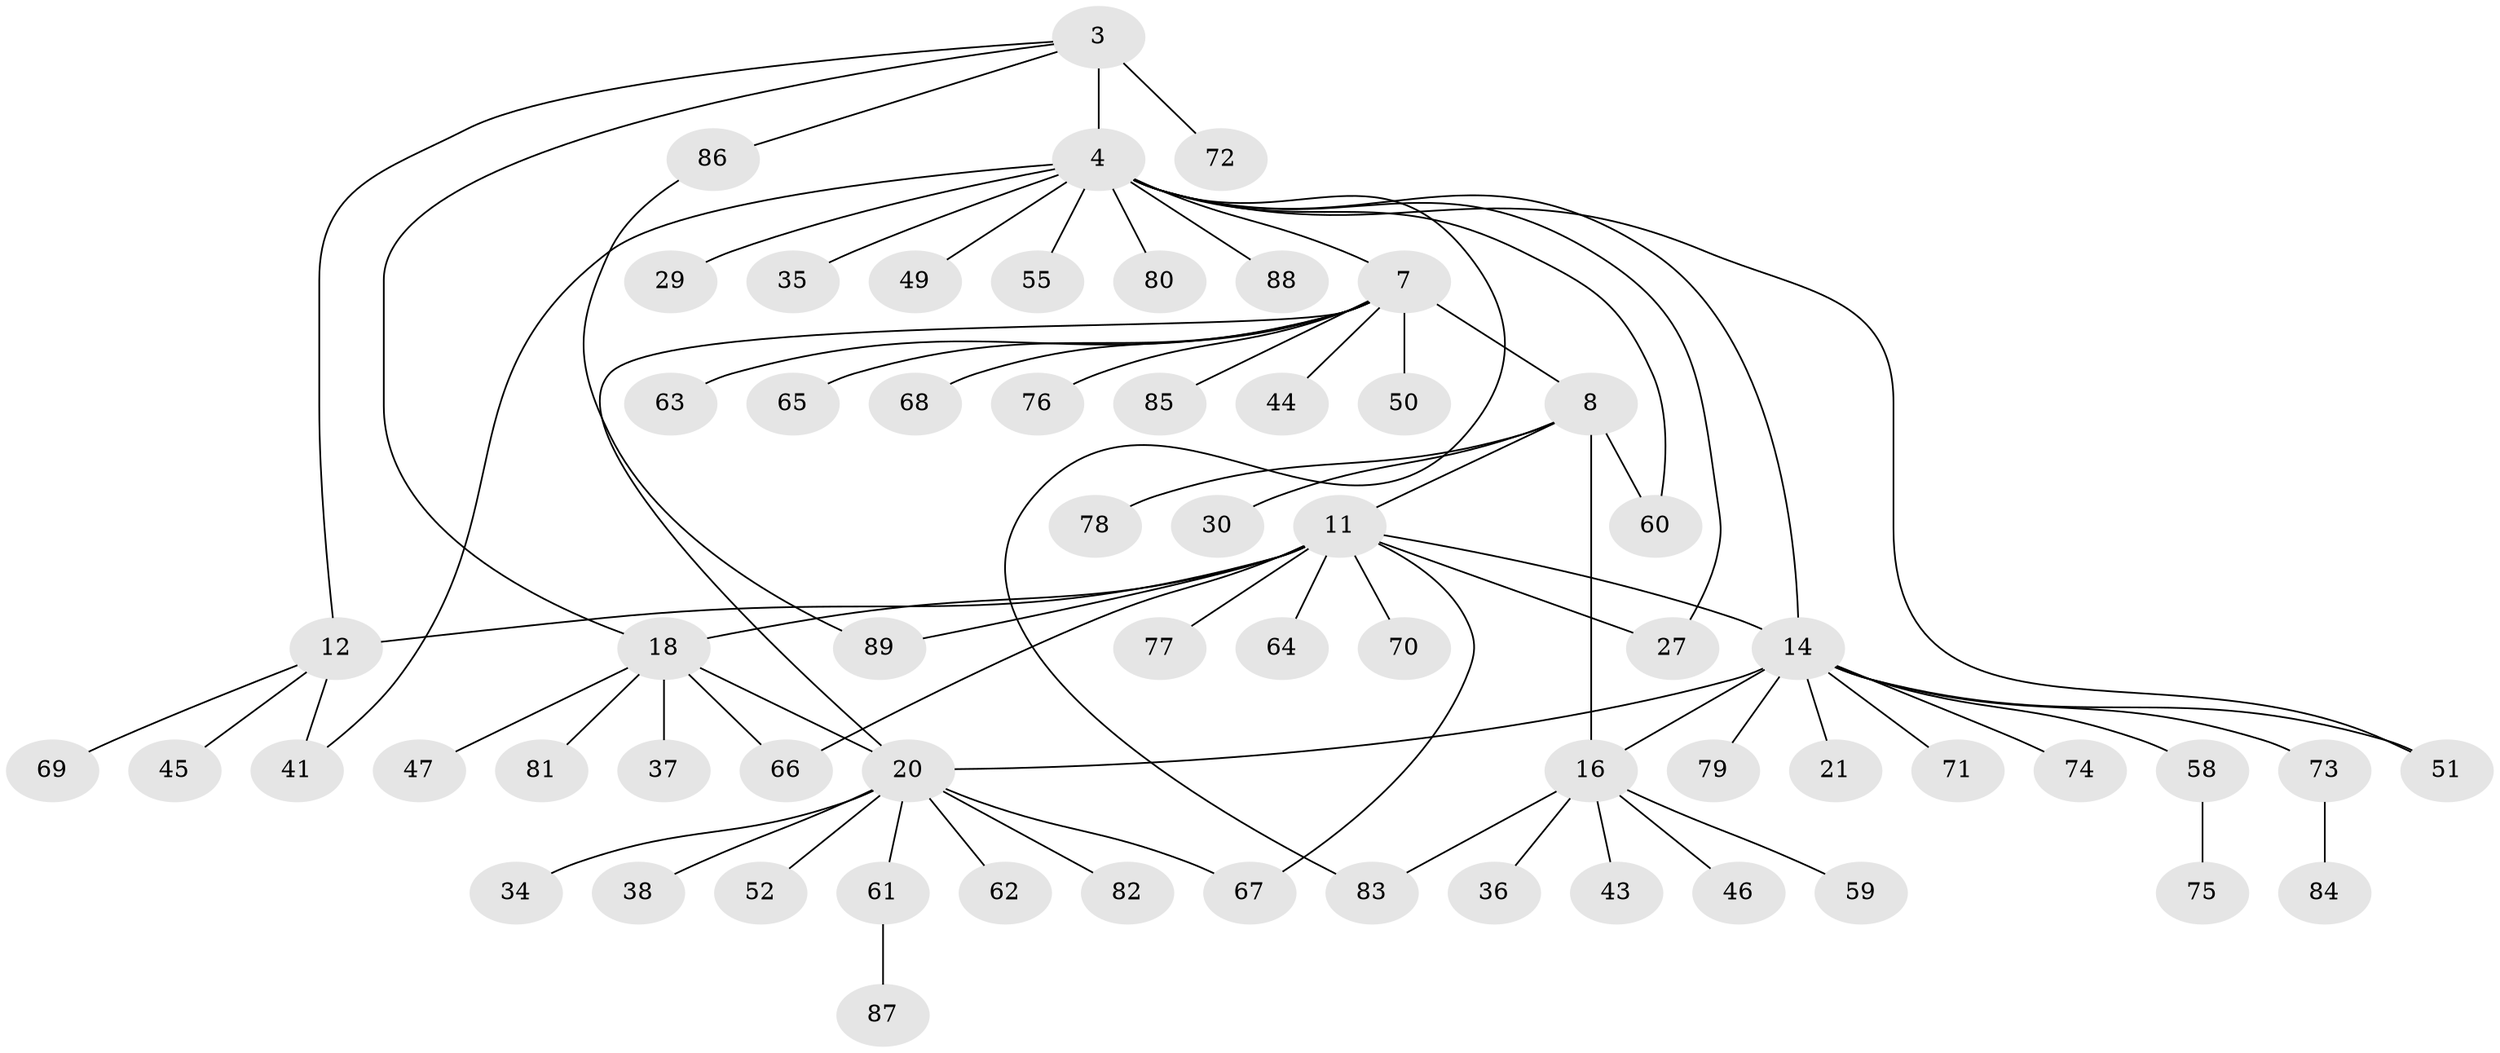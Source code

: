 // original degree distribution, {12: 0.011235955056179775, 6: 0.056179775280898875, 4: 0.033707865168539325, 7: 0.056179775280898875, 5: 0.02247191011235955, 8: 0.0449438202247191, 9: 0.011235955056179775, 1: 0.5168539325842697, 2: 0.20224719101123595, 3: 0.0449438202247191}
// Generated by graph-tools (version 1.1) at 2025/57/03/04/25 21:57:54]
// undirected, 62 vertices, 75 edges
graph export_dot {
graph [start="1"]
  node [color=gray90,style=filled];
  3 [super="+2"];
  4 [super="+1"];
  7 [super="+6"];
  8 [super="+5"];
  11 [super="+9"];
  12 [super="+10"];
  14 [super="+13"];
  16 [super="+15"];
  18 [super="+17"];
  20 [super="+19"];
  21;
  27;
  29;
  30;
  34;
  35;
  36;
  37 [super="+31"];
  38;
  41;
  43;
  44;
  45;
  46;
  47 [super="+28"];
  49 [super="+23"];
  50;
  51;
  52;
  55;
  58 [super="+24"];
  59;
  60 [super="+57"];
  61 [super="+32"];
  62 [super="+39"];
  63;
  64;
  65;
  66;
  67 [super="+26+42"];
  68 [super="+56"];
  69;
  70 [super="+53"];
  71;
  72;
  73 [super="+54"];
  74;
  75;
  76;
  77;
  78;
  79;
  80;
  81;
  82 [super="+40"];
  83;
  84;
  85;
  86;
  87;
  88;
  89;
  3 -- 4 [weight=4];
  3 -- 12;
  3 -- 18;
  3 -- 86;
  3 -- 72;
  4 -- 27;
  4 -- 35;
  4 -- 55;
  4 -- 88;
  4 -- 7;
  4 -- 41;
  4 -- 14;
  4 -- 80;
  4 -- 51;
  4 -- 83;
  4 -- 29;
  4 -- 60;
  4 -- 49;
  7 -- 8 [weight=4];
  7 -- 50;
  7 -- 65;
  7 -- 20;
  7 -- 85;
  7 -- 44;
  7 -- 63;
  7 -- 76;
  7 -- 68;
  8 -- 16;
  8 -- 78;
  8 -- 30;
  8 -- 11;
  8 -- 60;
  11 -- 12 [weight=4];
  11 -- 64;
  11 -- 77;
  11 -- 89;
  11 -- 18;
  11 -- 66;
  11 -- 27;
  11 -- 14;
  11 -- 67;
  11 -- 70;
  12 -- 45;
  12 -- 69;
  12 -- 41;
  14 -- 16 [weight=4];
  14 -- 51;
  14 -- 71;
  14 -- 79;
  14 -- 21;
  14 -- 74;
  14 -- 20;
  14 -- 58;
  14 -- 73;
  16 -- 43;
  16 -- 59;
  16 -- 83;
  16 -- 36;
  16 -- 46;
  18 -- 20 [weight=4];
  18 -- 81;
  18 -- 66;
  18 -- 47;
  18 -- 37;
  20 -- 34;
  20 -- 52;
  20 -- 38;
  20 -- 67;
  20 -- 61;
  20 -- 62;
  20 -- 82;
  58 -- 75;
  61 -- 87;
  73 -- 84;
  86 -- 89;
}
